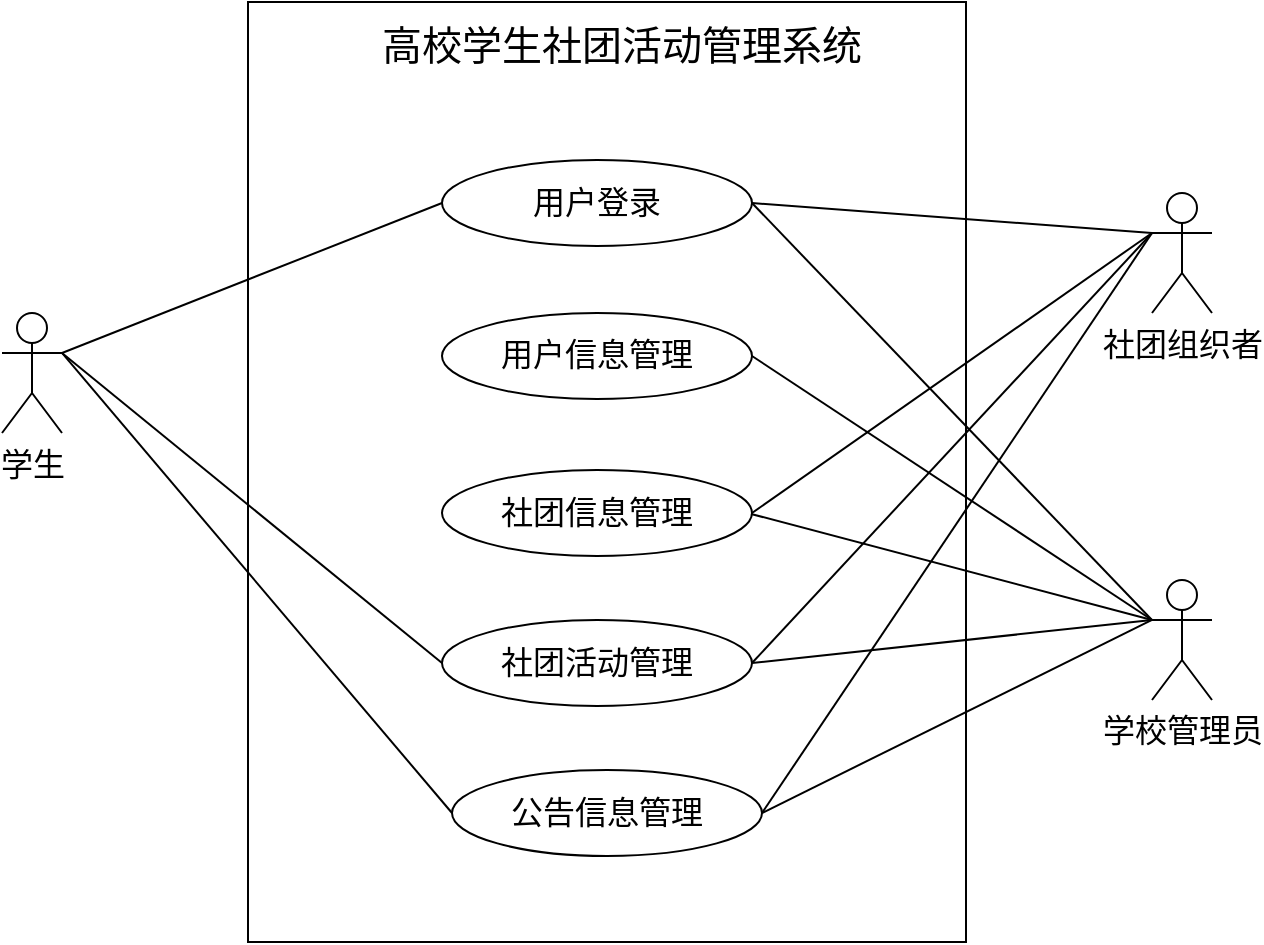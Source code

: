 <mxfile version="27.1.5">
  <diagram name="第 1 页" id="uiGfr1aLA57x_58X-ihM">
    <mxGraphModel dx="1442" dy="971" grid="0" gridSize="10" guides="1" tooltips="1" connect="1" arrows="1" fold="1" page="0" pageScale="1" pageWidth="827" pageHeight="1169" math="0" shadow="0">
      <root>
        <mxCell id="0" />
        <mxCell id="1" parent="0" />
        <mxCell id="U3tRJXVRXcSLxoD6gg19-5" value="&lt;font style=&quot;font-size: 16px;&quot;&gt;社团组织者&lt;/font&gt;" style="shape=umlActor;html=1;verticalLabelPosition=bottom;verticalAlign=top;align=center;fontFamily=Architects Daughter;fontSource=https%3A%2F%2Ffonts.googleapis.com%2Fcss%3Ffamily%3DArchitects%2BDaughter;" parent="1" vertex="1">
          <mxGeometry x="370" y="-39.5" width="30" height="60" as="geometry" />
        </mxCell>
        <mxCell id="U3tRJXVRXcSLxoD6gg19-7" value="&lt;font style=&quot;font-size: 16px;&quot;&gt;学校管理员&lt;/font&gt;" style="shape=umlActor;html=1;verticalLabelPosition=bottom;verticalAlign=top;align=center;fontFamily=Architects Daughter;fontSource=https%3A%2F%2Ffonts.googleapis.com%2Fcss%3Ffamily%3DArchitects%2BDaughter;" parent="1" vertex="1">
          <mxGeometry x="370" y="154" width="30" height="60" as="geometry" />
        </mxCell>
        <mxCell id="U3tRJXVRXcSLxoD6gg19-10" value="" style="rounded=0;whiteSpace=wrap;html=1;fontFamily=Architects Daughter;fontSource=https%3A%2F%2Ffonts.googleapis.com%2Fcss%3Ffamily%3DArchitects%2BDaughter;" parent="1" vertex="1">
          <mxGeometry x="-82" y="-135" width="359" height="470" as="geometry" />
        </mxCell>
        <mxCell id="U3tRJXVRXcSLxoD6gg19-11" value="高校学生社团活动管理系统" style="text;strokeColor=none;fillColor=none;html=1;align=center;verticalAlign=middle;whiteSpace=wrap;rounded=0;fontSize=20;fontFamily=Architects Daughter;fontSource=https%3A%2F%2Ffonts.googleapis.com%2Fcss%3Ffamily%3DArchitects%2BDaughter;" parent="1" vertex="1">
          <mxGeometry x="-38.5" y="-128" width="286" height="30" as="geometry" />
        </mxCell>
        <mxCell id="U3tRJXVRXcSLxoD6gg19-12" value="&lt;font style=&quot;font-size: 16px;&quot;&gt;用户登录&lt;/font&gt;" style="ellipse;whiteSpace=wrap;html=1;fontFamily=Architects Daughter;fontSource=https%3A%2F%2Ffonts.googleapis.com%2Fcss%3Ffamily%3DArchitects%2BDaughter;" parent="1" vertex="1">
          <mxGeometry x="15" y="-56" width="155" height="43" as="geometry" />
        </mxCell>
        <mxCell id="U3tRJXVRXcSLxoD6gg19-13" value="&lt;font style=&quot;font-size: 16px;&quot;&gt;用户信息管理&lt;/font&gt;" style="ellipse;whiteSpace=wrap;html=1;fontFamily=Architects Daughter;fontSource=https%3A%2F%2Ffonts.googleapis.com%2Fcss%3Ffamily%3DArchitects%2BDaughter;" parent="1" vertex="1">
          <mxGeometry x="15" y="20.5" width="155" height="43" as="geometry" />
        </mxCell>
        <mxCell id="U3tRJXVRXcSLxoD6gg19-14" value="&lt;font style=&quot;font-size: 16px;&quot;&gt;社团信息管理&lt;/font&gt;" style="ellipse;whiteSpace=wrap;html=1;fontFamily=Architects Daughter;fontSource=https%3A%2F%2Ffonts.googleapis.com%2Fcss%3Ffamily%3DArchitects%2BDaughter;" parent="1" vertex="1">
          <mxGeometry x="15" y="99" width="155" height="43" as="geometry" />
        </mxCell>
        <mxCell id="U3tRJXVRXcSLxoD6gg19-15" value="&lt;font style=&quot;font-size: 16px;&quot;&gt;社团活动管理&lt;/font&gt;" style="ellipse;whiteSpace=wrap;html=1;fontFamily=Architects Daughter;fontSource=https%3A%2F%2Ffonts.googleapis.com%2Fcss%3Ffamily%3DArchitects%2BDaughter;" parent="1" vertex="1">
          <mxGeometry x="15" y="174" width="155" height="43" as="geometry" />
        </mxCell>
        <mxCell id="U3tRJXVRXcSLxoD6gg19-16" value="&lt;font style=&quot;font-size: 16px;&quot;&gt;公告信息管理&lt;/font&gt;" style="ellipse;whiteSpace=wrap;html=1;fontFamily=Architects Daughter;fontSource=https%3A%2F%2Ffonts.googleapis.com%2Fcss%3Ffamily%3DArchitects%2BDaughter;" parent="1" vertex="1">
          <mxGeometry x="20" y="249" width="155" height="43" as="geometry" />
        </mxCell>
        <mxCell id="U3tRJXVRXcSLxoD6gg19-17" value="&lt;font style=&quot;font-size: 16px;&quot;&gt;学生&lt;/font&gt;" style="shape=umlActor;html=1;verticalLabelPosition=bottom;verticalAlign=top;align=center;fontFamily=Architects Daughter;fontSource=https%3A%2F%2Ffonts.googleapis.com%2Fcss%3Ffamily%3DArchitects%2BDaughter;" parent="1" vertex="1">
          <mxGeometry x="-205" y="20.5" width="30" height="60" as="geometry" />
        </mxCell>
        <mxCell id="U3tRJXVRXcSLxoD6gg19-23" value="" style="endArrow=none;html=1;rounded=0;fontFamily=Architects Daughter;fontSource=https%3A%2F%2Ffonts.googleapis.com%2Fcss%3Ffamily%3DArchitects%2BDaughter;fontSize=16;startSize=14;endSize=14;sourcePerimeterSpacing=8;targetPerimeterSpacing=8;curved=1;exitX=1;exitY=0.333;exitDx=0;exitDy=0;exitPerimeter=0;entryX=0;entryY=0.5;entryDx=0;entryDy=0;" parent="1" source="U3tRJXVRXcSLxoD6gg19-17" target="U3tRJXVRXcSLxoD6gg19-12" edge="1">
          <mxGeometry width="50" height="50" relative="1" as="geometry">
            <mxPoint x="-165" y="-25" as="sourcePoint" />
            <mxPoint x="6" y="-34" as="targetPoint" />
          </mxGeometry>
        </mxCell>
        <mxCell id="U3tRJXVRXcSLxoD6gg19-26" value="" style="endArrow=none;html=1;rounded=0;fontFamily=Architects Daughter;fontSource=https%3A%2F%2Ffonts.googleapis.com%2Fcss%3Ffamily%3DArchitects%2BDaughter;fontSize=16;startSize=14;endSize=14;sourcePerimeterSpacing=8;targetPerimeterSpacing=8;curved=1;entryX=0;entryY=0.333;entryDx=0;entryDy=0;entryPerimeter=0;exitX=1;exitY=0.5;exitDx=0;exitDy=0;" parent="1" source="U3tRJXVRXcSLxoD6gg19-14" target="U3tRJXVRXcSLxoD6gg19-5" edge="1">
          <mxGeometry width="50" height="50" relative="1" as="geometry">
            <mxPoint x="-94" y="108" as="sourcePoint" />
            <mxPoint x="-44" y="58" as="targetPoint" />
          </mxGeometry>
        </mxCell>
        <mxCell id="U3tRJXVRXcSLxoD6gg19-27" value="" style="endArrow=none;html=1;rounded=0;fontFamily=Architects Daughter;fontSource=https%3A%2F%2Ffonts.googleapis.com%2Fcss%3Ffamily%3DArchitects%2BDaughter;fontSize=16;startSize=14;endSize=14;sourcePerimeterSpacing=8;targetPerimeterSpacing=8;curved=1;exitX=0;exitY=0.333;exitDx=0;exitDy=0;exitPerimeter=0;entryX=0.997;entryY=0.511;entryDx=0;entryDy=0;entryPerimeter=0;" parent="1" source="U3tRJXVRXcSLxoD6gg19-7" target="U3tRJXVRXcSLxoD6gg19-14" edge="1">
          <mxGeometry width="50" height="50" relative="1" as="geometry">
            <mxPoint x="-94" y="108" as="sourcePoint" />
            <mxPoint x="172" y="121" as="targetPoint" />
          </mxGeometry>
        </mxCell>
        <mxCell id="U3tRJXVRXcSLxoD6gg19-30" value="" style="endArrow=none;html=1;rounded=0;fontFamily=Architects Daughter;fontSource=https%3A%2F%2Ffonts.googleapis.com%2Fcss%3Ffamily%3DArchitects%2BDaughter;fontSize=16;startSize=14;endSize=14;sourcePerimeterSpacing=8;targetPerimeterSpacing=8;curved=1;entryX=0;entryY=0.333;entryDx=0;entryDy=0;entryPerimeter=0;exitX=1;exitY=0.5;exitDx=0;exitDy=0;" parent="1" source="U3tRJXVRXcSLxoD6gg19-16" target="U3tRJXVRXcSLxoD6gg19-7" edge="1">
          <mxGeometry width="50" height="50" relative="1" as="geometry">
            <mxPoint x="-15" y="172" as="sourcePoint" />
            <mxPoint x="35" y="122" as="targetPoint" />
          </mxGeometry>
        </mxCell>
        <mxCell id="U3tRJXVRXcSLxoD6gg19-32" value="" style="endArrow=none;html=1;rounded=0;fontFamily=Architects Daughter;fontSource=https%3A%2F%2Ffonts.googleapis.com%2Fcss%3Ffamily%3DArchitects%2BDaughter;fontSize=16;startSize=14;endSize=14;sourcePerimeterSpacing=8;targetPerimeterSpacing=8;curved=1;entryX=0;entryY=0.333;entryDx=0;entryDy=0;entryPerimeter=0;exitX=1;exitY=0.5;exitDx=0;exitDy=0;" parent="1" source="U3tRJXVRXcSLxoD6gg19-15" target="U3tRJXVRXcSLxoD6gg19-7" edge="1">
          <mxGeometry width="50" height="50" relative="1" as="geometry">
            <mxPoint x="171" y="197" as="sourcePoint" />
            <mxPoint x="190" y="180" as="targetPoint" />
          </mxGeometry>
        </mxCell>
        <mxCell id="U3tRJXVRXcSLxoD6gg19-33" value="" style="endArrow=none;html=1;rounded=0;fontFamily=Architects Daughter;fontSource=https%3A%2F%2Ffonts.googleapis.com%2Fcss%3Ffamily%3DArchitects%2BDaughter;fontSize=16;startSize=14;endSize=14;sourcePerimeterSpacing=8;targetPerimeterSpacing=8;curved=1;entryX=1;entryY=0.333;entryDx=0;entryDy=0;entryPerimeter=0;exitX=0;exitY=0.5;exitDx=0;exitDy=0;" parent="1" source="U3tRJXVRXcSLxoD6gg19-15" target="U3tRJXVRXcSLxoD6gg19-17" edge="1">
          <mxGeometry width="50" height="50" relative="1" as="geometry">
            <mxPoint x="4" y="167" as="sourcePoint" />
            <mxPoint x="54" y="117" as="targetPoint" />
          </mxGeometry>
        </mxCell>
        <mxCell id="U3tRJXVRXcSLxoD6gg19-39" value="" style="endArrow=none;html=1;rounded=0;fontFamily=Architects Daughter;fontSource=https%3A%2F%2Ffonts.googleapis.com%2Fcss%3Ffamily%3DArchitects%2BDaughter;fontSize=16;startSize=14;endSize=14;sourcePerimeterSpacing=8;targetPerimeterSpacing=8;curved=1;entryX=0;entryY=0.333;entryDx=0;entryDy=0;entryPerimeter=0;exitX=1;exitY=0.5;exitDx=0;exitDy=0;" parent="1" source="U3tRJXVRXcSLxoD6gg19-15" target="U3tRJXVRXcSLxoD6gg19-5" edge="1">
          <mxGeometry width="50" height="50" relative="1" as="geometry">
            <mxPoint x="171" y="204" as="sourcePoint" />
            <mxPoint x="256" y="-9" as="targetPoint" />
          </mxGeometry>
        </mxCell>
        <mxCell id="a2E3nPqMaueEZvwX1clp-2" value="" style="endArrow=none;html=1;rounded=0;entryX=0;entryY=0.5;entryDx=0;entryDy=0;exitX=1;exitY=0.333;exitDx=0;exitDy=0;exitPerimeter=0;" edge="1" parent="1" source="U3tRJXVRXcSLxoD6gg19-17" target="U3tRJXVRXcSLxoD6gg19-16">
          <mxGeometry width="50" height="50" relative="1" as="geometry">
            <mxPoint x="-333" y="236" as="sourcePoint" />
            <mxPoint x="-283" y="186" as="targetPoint" />
          </mxGeometry>
        </mxCell>
        <mxCell id="a2E3nPqMaueEZvwX1clp-3" value="" style="endArrow=none;html=1;rounded=0;entryX=0;entryY=0.333;entryDx=0;entryDy=0;entryPerimeter=0;exitX=1;exitY=0.5;exitDx=0;exitDy=0;" edge="1" parent="1" source="U3tRJXVRXcSLxoD6gg19-12" target="U3tRJXVRXcSLxoD6gg19-5">
          <mxGeometry width="50" height="50" relative="1" as="geometry">
            <mxPoint x="224" y="-2" as="sourcePoint" />
            <mxPoint x="274" y="-52" as="targetPoint" />
          </mxGeometry>
        </mxCell>
        <mxCell id="a2E3nPqMaueEZvwX1clp-4" value="" style="endArrow=none;html=1;rounded=0;entryX=0;entryY=0.333;entryDx=0;entryDy=0;entryPerimeter=0;exitX=1;exitY=0.5;exitDx=0;exitDy=0;" edge="1" parent="1" source="U3tRJXVRXcSLxoD6gg19-16" target="U3tRJXVRXcSLxoD6gg19-5">
          <mxGeometry width="50" height="50" relative="1" as="geometry">
            <mxPoint x="337" y="163" as="sourcePoint" />
            <mxPoint x="387" y="113" as="targetPoint" />
          </mxGeometry>
        </mxCell>
        <mxCell id="a2E3nPqMaueEZvwX1clp-5" value="" style="endArrow=none;html=1;rounded=0;entryX=0;entryY=0.333;entryDx=0;entryDy=0;entryPerimeter=0;exitX=1;exitY=0.5;exitDx=0;exitDy=0;" edge="1" parent="1" source="U3tRJXVRXcSLxoD6gg19-13" target="U3tRJXVRXcSLxoD6gg19-7">
          <mxGeometry width="50" height="50" relative="1" as="geometry">
            <mxPoint x="487" y="162" as="sourcePoint" />
            <mxPoint x="537" y="112" as="targetPoint" />
          </mxGeometry>
        </mxCell>
        <mxCell id="a2E3nPqMaueEZvwX1clp-6" value="" style="endArrow=none;html=1;rounded=0;entryX=1;entryY=0.5;entryDx=0;entryDy=0;exitX=0;exitY=0.333;exitDx=0;exitDy=0;exitPerimeter=0;" edge="1" parent="1" source="U3tRJXVRXcSLxoD6gg19-7" target="U3tRJXVRXcSLxoD6gg19-12">
          <mxGeometry width="50" height="50" relative="1" as="geometry">
            <mxPoint x="433" y="131" as="sourcePoint" />
            <mxPoint x="509" y="98" as="targetPoint" />
          </mxGeometry>
        </mxCell>
      </root>
    </mxGraphModel>
  </diagram>
</mxfile>
